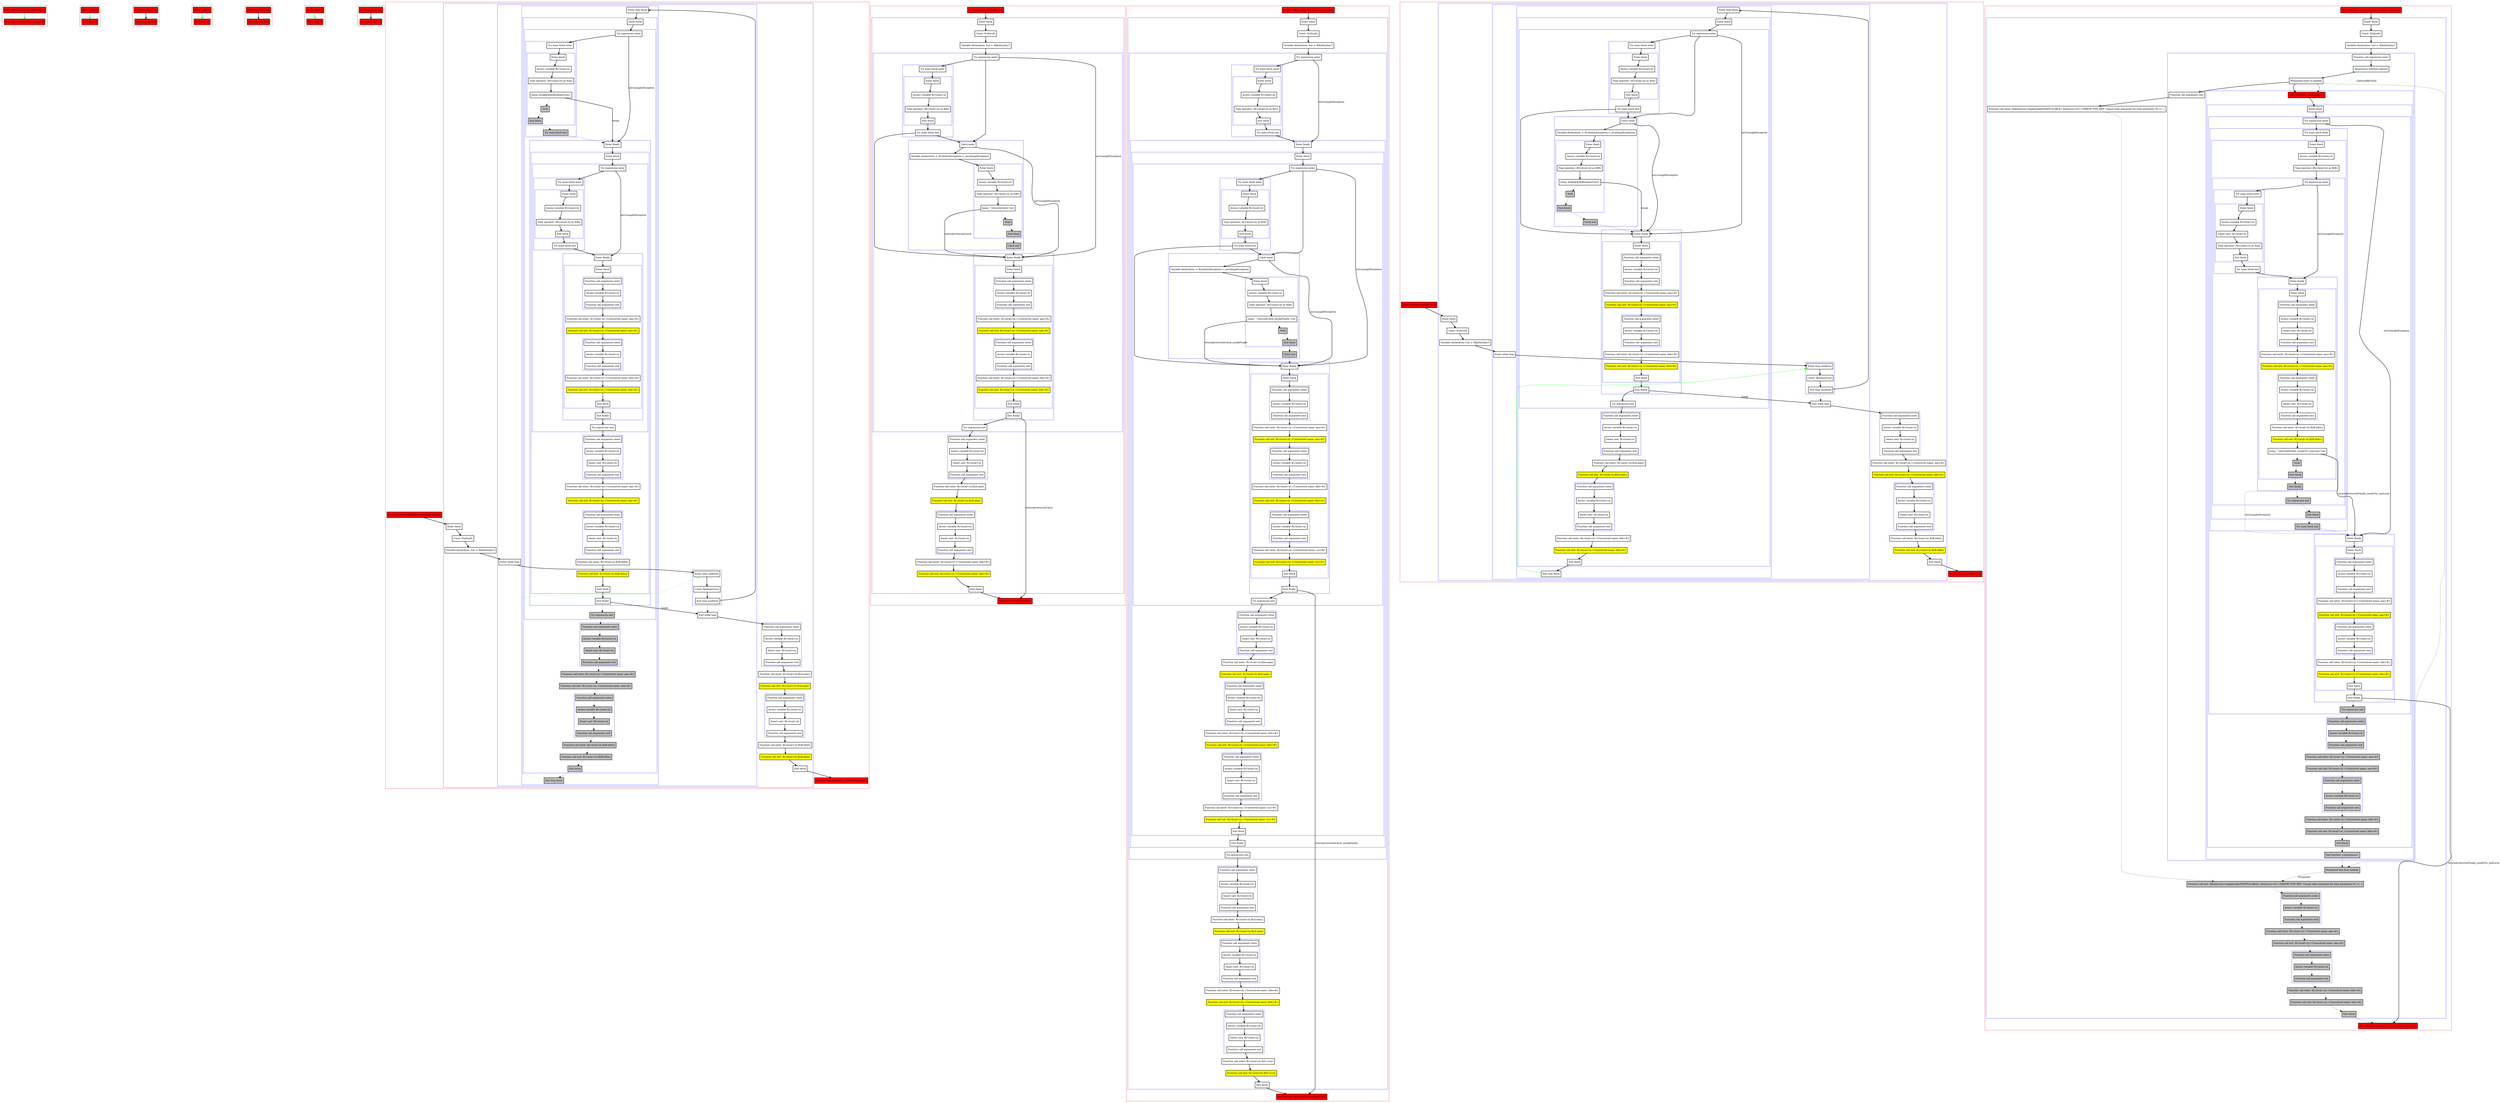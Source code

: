 digraph castInTryWithJump_fir_kt {
    graph [nodesep=3]
    node [shape=box penwidth=2]
    edge [penwidth=2]

    subgraph cluster_0 {
        color=red
        0 [label="Enter file castInTryWithJump.fir.kt" style="filled" fillcolor=red];
        1 [label="Exit file castInTryWithJump.fir.kt" style="filled" fillcolor=red];
    }
    0 -> {1} [color=green];

    subgraph cluster_1 {
        color=red
        2 [label="Enter class A" style="filled" fillcolor=red];
        3 [label="Exit class A" style="filled" fillcolor=red];
    }
    2 -> {3} [color=green];

    subgraph cluster_2 {
        color=red
        4 [label="Enter function aaa" style="filled" fillcolor=red];
        5 [label="Exit function aaa" style="filled" fillcolor=red];
    }
    4 -> {5};

    subgraph cluster_3 {
        color=red
        6 [label="Enter class B" style="filled" fillcolor=red];
        7 [label="Exit class B" style="filled" fillcolor=red];
    }
    6 -> {7} [color=green];

    subgraph cluster_4 {
        color=red
        8 [label="Enter function bbb" style="filled" fillcolor=red];
        9 [label="Exit function bbb" style="filled" fillcolor=red];
    }
    8 -> {9};

    subgraph cluster_5 {
        color=red
        10 [label="Enter class C" style="filled" fillcolor=red];
        11 [label="Exit class C" style="filled" fillcolor=red];
    }
    10 -> {11} [color=green];

    subgraph cluster_6 {
        color=red
        12 [label="Enter function ccc" style="filled" fillcolor=red];
        13 [label="Exit function ccc" style="filled" fillcolor=red];
    }
    12 -> {13};

    subgraph cluster_7 {
        color=red
        14 [label="Enter function breakInTry_withNestedFinally" style="filled" fillcolor=red];
        subgraph cluster_8 {
            color=blue
            15 [label="Enter block"];
            16 [label="Const: Null(null)"];
            17 [label="Variable declaration: lvar x: R|kotlin/Any?|"];
            subgraph cluster_9 {
                color=blue
                18 [label="Enter while loop"];
                subgraph cluster_10 {
                    color=blue
                    19 [label="Enter loop condition"];
                    20 [label="Const: Boolean(true)"];
                    21 [label="Exit loop condition"];
                }
                subgraph cluster_11 {
                    color=blue
                    22 [label="Enter loop block"];
                    subgraph cluster_12 {
                        color=blue
                        23 [label="Enter block"];
                        subgraph cluster_13 {
                            color=blue
                            24 [label="Try expression enter"];
                            subgraph cluster_14 {
                                color=blue
                                25 [label="Try main block enter"];
                                subgraph cluster_15 {
                                    color=blue
                                    26 [label="Enter block"];
                                    27 [label="Access variable R|<local>/x|"];
                                    28 [label="Type operator: (R|<local>/x| as R|A|)"];
                                    29 [label="Jump: break@@@[Boolean(true)] "];
                                    30 [label="Stub" style="filled" fillcolor=gray];
                                    31 [label="Exit block" style="filled" fillcolor=gray];
                                }
                                32 [label="Try main block exit" style="filled" fillcolor=gray];
                            }
                            subgraph cluster_16 {
                                color=blue
                                33 [label="Enter finally"];
                                subgraph cluster_17 {
                                    color=blue
                                    34 [label="Enter block"];
                                    subgraph cluster_18 {
                                        color=blue
                                        35 [label="Try expression enter"];
                                        subgraph cluster_19 {
                                            color=blue
                                            36 [label="Try main block enter"];
                                            subgraph cluster_20 {
                                                color=blue
                                                37 [label="Enter block"];
                                                38 [label="Access variable R|<local>/x|"];
                                                39 [label="Type operator: (R|<local>/x| as R|B|)"];
                                                40 [label="Exit block"];
                                            }
                                            41 [label="Try main block exit"];
                                        }
                                        subgraph cluster_21 {
                                            color=blue
                                            42 [label="Enter finally"];
                                            subgraph cluster_22 {
                                                color=blue
                                                43 [label="Enter block"];
                                                subgraph cluster_23 {
                                                    color=blue
                                                    44 [label="Function call arguments enter"];
                                                    45 [label="Access variable R|<local>/x|"];
                                                    46 [label="Function call arguments exit"];
                                                }
                                                47 [label="Function call enter: R|<local>/x|.<Unresolved name: aaa>#()"];
                                                48 [label="Function call exit: R|<local>/x|.<Unresolved name: aaa>#()" style="filled" fillcolor=yellow];
                                                subgraph cluster_24 {
                                                    color=blue
                                                    49 [label="Function call arguments enter"];
                                                    50 [label="Access variable R|<local>/x|"];
                                                    51 [label="Function call arguments exit"];
                                                }
                                                52 [label="Function call enter: R|<local>/x|.<Unresolved name: bbb>#()"];
                                                53 [label="Function call exit: R|<local>/x|.<Unresolved name: bbb>#()" style="filled" fillcolor=yellow];
                                                54 [label="Exit block"];
                                            }
                                            55 [label="Exit finally"];
                                        }
                                        56 [label="Try expression exit"];
                                    }
                                    subgraph cluster_25 {
                                        color=blue
                                        57 [label="Function call arguments enter"];
                                        58 [label="Access variable R|<local>/x|"];
                                        59 [label="Smart cast: R|<local>/x|"];
                                        60 [label="Function call arguments exit"];
                                    }
                                    61 [label="Function call enter: R|<local>/x|.<Unresolved name: aaa>#()"];
                                    62 [label="Function call exit: R|<local>/x|.<Unresolved name: aaa>#()" style="filled" fillcolor=yellow];
                                    subgraph cluster_26 {
                                        color=blue
                                        63 [label="Function call arguments enter"];
                                        64 [label="Access variable R|<local>/x|"];
                                        65 [label="Smart cast: R|<local>/x|"];
                                        66 [label="Function call arguments exit"];
                                    }
                                    67 [label="Function call enter: R|<local>/x|.R|/B.bbb|()"];
                                    68 [label="Function call exit: R|<local>/x|.R|/B.bbb|()" style="filled" fillcolor=yellow];
                                    69 [label="Exit block"];
                                }
                                70 [label="Exit finally"];
                            }
                            71 [label="Try expression exit" style="filled" fillcolor=gray];
                        }
                        subgraph cluster_27 {
                            color=blue
                            72 [label="Function call arguments enter" style="filled" fillcolor=gray];
                            73 [label="Access variable R|<local>/x|" style="filled" fillcolor=gray];
                            74 [label="Smart cast: R|<local>/x|" style="filled" fillcolor=gray];
                            75 [label="Function call arguments exit" style="filled" fillcolor=gray];
                        }
                        76 [label="Function call enter: R|<local>/x|.<Unresolved name: aaa>#()" style="filled" fillcolor=gray];
                        77 [label="Function call exit: R|<local>/x|.<Unresolved name: aaa>#()" style="filled" fillcolor=gray];
                        subgraph cluster_28 {
                            color=blue
                            78 [label="Function call arguments enter" style="filled" fillcolor=gray];
                            79 [label="Access variable R|<local>/x|" style="filled" fillcolor=gray];
                            80 [label="Smart cast: R|<local>/x|" style="filled" fillcolor=gray];
                            81 [label="Function call arguments exit" style="filled" fillcolor=gray];
                        }
                        82 [label="Function call enter: R|<local>/x|.R|/B.bbb|()" style="filled" fillcolor=gray];
                        83 [label="Function call exit: R|<local>/x|.R|/B.bbb|()" style="filled" fillcolor=gray];
                        84 [label="Exit block" style="filled" fillcolor=gray];
                    }
                    85 [label="Exit loop block" style="filled" fillcolor=gray];
                }
                86 [label="Exit while loop"];
            }
            subgraph cluster_29 {
                color=blue
                87 [label="Function call arguments enter"];
                88 [label="Access variable R|<local>/x|"];
                89 [label="Smart cast: R|<local>/x|"];
                90 [label="Function call arguments exit"];
            }
            91 [label="Function call enter: R|<local>/x|.R|/A.aaa|()"];
            92 [label="Function call exit: R|<local>/x|.R|/A.aaa|()" style="filled" fillcolor=yellow];
            subgraph cluster_30 {
                color=blue
                93 [label="Function call arguments enter"];
                94 [label="Access variable R|<local>/x|"];
                95 [label="Smart cast: R|<local>/x|"];
                96 [label="Function call arguments exit"];
            }
            97 [label="Function call enter: R|<local>/x|.R|/B.bbb|()"];
            98 [label="Function call exit: R|<local>/x|.R|/B.bbb|()" style="filled" fillcolor=yellow];
            99 [label="Exit block"];
        }
        100 [label="Exit function breakInTry_withNestedFinally" style="filled" fillcolor=red];
    }
    14 -> {15};
    15 -> {16};
    16 -> {17};
    17 -> {18};
    18 -> {19};
    19 -> {20};
    20 -> {21};
    21 -> {22};
    21 -> {86} [style=dotted];
    22 -> {23};
    23 -> {24};
    24 -> {25};
    24 -> {33} [label="onUncaughtException"];
    25 -> {26};
    26 -> {27};
    27 -> {28};
    28 -> {29};
    29 -> {33} [label="break"];
    29 -> {30} [style=dotted];
    30 -> {31} [style=dotted];
    31 -> {32} [style=dotted];
    32 -> {33} [style=dotted];
    33 -> {34};
    34 -> {35};
    35 -> {36};
    35 -> {42} [label="onUncaughtException"];
    36 -> {37};
    37 -> {38};
    38 -> {39};
    39 -> {40};
    40 -> {41};
    41 -> {42};
    42 -> {43};
    43 -> {44};
    44 -> {45};
    45 -> {46};
    46 -> {47};
    47 -> {48};
    48 -> {49};
    49 -> {50};
    50 -> {51};
    51 -> {52};
    52 -> {53};
    53 -> {54};
    54 -> {55};
    55 -> {56};
    56 -> {57};
    57 -> {58};
    58 -> {59};
    59 -> {60};
    60 -> {61};
    61 -> {62};
    62 -> {63};
    63 -> {64};
    64 -> {65};
    65 -> {66};
    66 -> {67};
    67 -> {68};
    68 -> {69};
    69 -> {70};
    70 -> {86} [label="break"];
    70 -> {71} [style=dotted];
    71 -> {72} [style=dotted];
    72 -> {73} [style=dotted];
    73 -> {74} [style=dotted];
    74 -> {75} [style=dotted];
    75 -> {76} [style=dotted];
    76 -> {77} [style=dotted];
    77 -> {78} [style=dotted];
    78 -> {79} [style=dotted];
    79 -> {80} [style=dotted];
    80 -> {81} [style=dotted];
    81 -> {82} [style=dotted];
    82 -> {83} [style=dotted];
    83 -> {84} [style=dotted];
    84 -> {85} [style=dotted];
    85 -> {19} [color=green style=dotted];
    86 -> {87};
    87 -> {88};
    88 -> {89};
    89 -> {90};
    90 -> {91};
    91 -> {92};
    92 -> {93};
    93 -> {94};
    94 -> {95};
    95 -> {96};
    96 -> {97};
    97 -> {98};
    98 -> {99};
    99 -> {100};

    subgraph cluster_31 {
        color=red
        101 [label="Enter function returnInCatch" style="filled" fillcolor=red];
        subgraph cluster_32 {
            color=blue
            102 [label="Enter block"];
            103 [label="Const: Null(null)"];
            104 [label="Variable declaration: lvar x: R|kotlin/Any?|"];
            subgraph cluster_33 {
                color=blue
                105 [label="Try expression enter"];
                subgraph cluster_34 {
                    color=blue
                    106 [label="Try main block enter"];
                    subgraph cluster_35 {
                        color=blue
                        107 [label="Enter block"];
                        108 [label="Access variable R|<local>/x|"];
                        109 [label="Type operator: (R|<local>/x| as R|A|)"];
                        110 [label="Exit block"];
                    }
                    111 [label="Try main block exit"];
                }
                subgraph cluster_36 {
                    color=blue
                    112 [label="Catch enter"];
                    113 [label="Variable declaration: e: R|{kotlin/Exception=} java/lang/Exception|"];
                    subgraph cluster_37 {
                        color=blue
                        114 [label="Enter block"];
                        115 [label="Access variable R|<local>/x|"];
                        116 [label="Type operator: (R|<local>/x| as R|B|)"];
                        117 [label="Jump: ^returnInCatch Unit"];
                        118 [label="Stub" style="filled" fillcolor=gray];
                        119 [label="Exit block" style="filled" fillcolor=gray];
                    }
                    120 [label="Catch exit" style="filled" fillcolor=gray];
                }
                subgraph cluster_38 {
                    color=blue
                    121 [label="Enter finally"];
                    subgraph cluster_39 {
                        color=blue
                        122 [label="Enter block"];
                        subgraph cluster_40 {
                            color=blue
                            123 [label="Function call arguments enter"];
                            124 [label="Access variable R|<local>/x|"];
                            125 [label="Function call arguments exit"];
                        }
                        126 [label="Function call enter: R|<local>/x|.<Unresolved name: aaa>#()"];
                        127 [label="Function call exit: R|<local>/x|.<Unresolved name: aaa>#()" style="filled" fillcolor=yellow];
                        subgraph cluster_41 {
                            color=blue
                            128 [label="Function call arguments enter"];
                            129 [label="Access variable R|<local>/x|"];
                            130 [label="Function call arguments exit"];
                        }
                        131 [label="Function call enter: R|<local>/x|.<Unresolved name: bbb>#()"];
                        132 [label="Function call exit: R|<local>/x|.<Unresolved name: bbb>#()" style="filled" fillcolor=yellow];
                        133 [label="Exit block"];
                    }
                    134 [label="Exit finally"];
                }
                135 [label="Try expression exit"];
            }
            subgraph cluster_42 {
                color=blue
                136 [label="Function call arguments enter"];
                137 [label="Access variable R|<local>/x|"];
                138 [label="Smart cast: R|<local>/x|"];
                139 [label="Function call arguments exit"];
            }
            140 [label="Function call enter: R|<local>/x|.R|/A.aaa|()"];
            141 [label="Function call exit: R|<local>/x|.R|/A.aaa|()" style="filled" fillcolor=yellow];
            subgraph cluster_43 {
                color=blue
                142 [label="Function call arguments enter"];
                143 [label="Access variable R|<local>/x|"];
                144 [label="Smart cast: R|<local>/x|"];
                145 [label="Function call arguments exit"];
            }
            146 [label="Function call enter: R|<local>/x|.<Unresolved name: bbb>#()"];
            147 [label="Function call exit: R|<local>/x|.<Unresolved name: bbb>#()" style="filled" fillcolor=yellow];
            148 [label="Exit block"];
        }
        149 [label="Exit function returnInCatch" style="filled" fillcolor=red];
    }
    101 -> {102};
    102 -> {103};
    103 -> {104};
    104 -> {105};
    105 -> {106 112};
    105 -> {121} [label="onUncaughtException"];
    106 -> {107};
    107 -> {108};
    108 -> {109};
    109 -> {110};
    110 -> {111};
    111 -> {112 121};
    112 -> {113};
    112 -> {121} [label="onUncaughtException"];
    113 -> {114};
    114 -> {115};
    115 -> {116};
    116 -> {117};
    117 -> {121} [label="return@/returnInCatch"];
    117 -> {118} [style=dotted];
    118 -> {119} [style=dotted];
    119 -> {120} [style=dotted];
    120 -> {121} [style=dotted];
    121 -> {122};
    122 -> {123};
    123 -> {124};
    124 -> {125};
    125 -> {126};
    126 -> {127};
    127 -> {128};
    128 -> {129};
    129 -> {130};
    130 -> {131};
    131 -> {132};
    132 -> {133};
    133 -> {134};
    134 -> {135};
    134 -> {149} [label="return@/returnInCatch"];
    135 -> {136};
    136 -> {137};
    137 -> {138};
    138 -> {139};
    139 -> {140};
    140 -> {141};
    141 -> {142};
    142 -> {143};
    143 -> {144};
    144 -> {145};
    145 -> {146};
    146 -> {147};
    147 -> {148};
    148 -> {149};

    subgraph cluster_44 {
        color=red
        150 [label="Enter function returnInCatch_insideFinally" style="filled" fillcolor=red];
        subgraph cluster_45 {
            color=blue
            151 [label="Enter block"];
            152 [label="Const: Null(null)"];
            153 [label="Variable declaration: lvar x: R|kotlin/Any?|"];
            subgraph cluster_46 {
                color=blue
                154 [label="Try expression enter"];
                subgraph cluster_47 {
                    color=blue
                    155 [label="Try main block enter"];
                    subgraph cluster_48 {
                        color=blue
                        156 [label="Enter block"];
                        157 [label="Access variable R|<local>/x|"];
                        158 [label="Type operator: (R|<local>/x| as R|C|)"];
                        159 [label="Exit block"];
                    }
                    160 [label="Try main block exit"];
                }
                subgraph cluster_49 {
                    color=blue
                    161 [label="Enter finally"];
                    subgraph cluster_50 {
                        color=blue
                        162 [label="Enter block"];
                        subgraph cluster_51 {
                            color=blue
                            163 [label="Try expression enter"];
                            subgraph cluster_52 {
                                color=blue
                                164 [label="Try main block enter"];
                                subgraph cluster_53 {
                                    color=blue
                                    165 [label="Enter block"];
                                    166 [label="Access variable R|<local>/x|"];
                                    167 [label="Type operator: (R|<local>/x| as R|A|)"];
                                    168 [label="Exit block"];
                                }
                                169 [label="Try main block exit"];
                            }
                            subgraph cluster_54 {
                                color=blue
                                170 [label="Catch enter"];
                                171 [label="Variable declaration: e: R|{kotlin/Exception=} java/lang/Exception|"];
                                subgraph cluster_55 {
                                    color=blue
                                    172 [label="Enter block"];
                                    173 [label="Access variable R|<local>/x|"];
                                    174 [label="Type operator: (R|<local>/x| as R|B|)"];
                                    175 [label="Jump: ^returnInCatch_insideFinally Unit"];
                                    176 [label="Stub" style="filled" fillcolor=gray];
                                    177 [label="Exit block" style="filled" fillcolor=gray];
                                }
                                178 [label="Catch exit" style="filled" fillcolor=gray];
                            }
                            subgraph cluster_56 {
                                color=blue
                                179 [label="Enter finally"];
                                subgraph cluster_57 {
                                    color=blue
                                    180 [label="Enter block"];
                                    subgraph cluster_58 {
                                        color=blue
                                        181 [label="Function call arguments enter"];
                                        182 [label="Access variable R|<local>/x|"];
                                        183 [label="Function call arguments exit"];
                                    }
                                    184 [label="Function call enter: R|<local>/x|.<Unresolved name: aaa>#()"];
                                    185 [label="Function call exit: R|<local>/x|.<Unresolved name: aaa>#()" style="filled" fillcolor=yellow];
                                    subgraph cluster_59 {
                                        color=blue
                                        186 [label="Function call arguments enter"];
                                        187 [label="Access variable R|<local>/x|"];
                                        188 [label="Function call arguments exit"];
                                    }
                                    189 [label="Function call enter: R|<local>/x|.<Unresolved name: bbb>#()"];
                                    190 [label="Function call exit: R|<local>/x|.<Unresolved name: bbb>#()" style="filled" fillcolor=yellow];
                                    subgraph cluster_60 {
                                        color=blue
                                        191 [label="Function call arguments enter"];
                                        192 [label="Access variable R|<local>/x|"];
                                        193 [label="Function call arguments exit"];
                                    }
                                    194 [label="Function call enter: R|<local>/x|.<Unresolved name: ccc>#()"];
                                    195 [label="Function call exit: R|<local>/x|.<Unresolved name: ccc>#()" style="filled" fillcolor=yellow];
                                    196 [label="Exit block"];
                                }
                                197 [label="Exit finally"];
                            }
                            198 [label="Try expression exit"];
                        }
                        subgraph cluster_61 {
                            color=blue
                            199 [label="Function call arguments enter"];
                            200 [label="Access variable R|<local>/x|"];
                            201 [label="Smart cast: R|<local>/x|"];
                            202 [label="Function call arguments exit"];
                        }
                        203 [label="Function call enter: R|<local>/x|.R|/A.aaa|()"];
                        204 [label="Function call exit: R|<local>/x|.R|/A.aaa|()" style="filled" fillcolor=yellow];
                        subgraph cluster_62 {
                            color=blue
                            205 [label="Function call arguments enter"];
                            206 [label="Access variable R|<local>/x|"];
                            207 [label="Smart cast: R|<local>/x|"];
                            208 [label="Function call arguments exit"];
                        }
                        209 [label="Function call enter: R|<local>/x|.<Unresolved name: bbb>#()"];
                        210 [label="Function call exit: R|<local>/x|.<Unresolved name: bbb>#()" style="filled" fillcolor=yellow];
                        subgraph cluster_63 {
                            color=blue
                            211 [label="Function call arguments enter"];
                            212 [label="Access variable R|<local>/x|"];
                            213 [label="Smart cast: R|<local>/x|"];
                            214 [label="Function call arguments exit"];
                        }
                        215 [label="Function call enter: R|<local>/x|.<Unresolved name: ccc>#()"];
                        216 [label="Function call exit: R|<local>/x|.<Unresolved name: ccc>#()" style="filled" fillcolor=yellow];
                        217 [label="Exit block"];
                    }
                    218 [label="Exit finally"];
                }
                219 [label="Try expression exit"];
            }
            subgraph cluster_64 {
                color=blue
                220 [label="Function call arguments enter"];
                221 [label="Access variable R|<local>/x|"];
                222 [label="Smart cast: R|<local>/x|"];
                223 [label="Function call arguments exit"];
            }
            224 [label="Function call enter: R|<local>/x|.R|/A.aaa|()"];
            225 [label="Function call exit: R|<local>/x|.R|/A.aaa|()" style="filled" fillcolor=yellow];
            subgraph cluster_65 {
                color=blue
                226 [label="Function call arguments enter"];
                227 [label="Access variable R|<local>/x|"];
                228 [label="Smart cast: R|<local>/x|"];
                229 [label="Function call arguments exit"];
            }
            230 [label="Function call enter: R|<local>/x|.<Unresolved name: bbb>#()"];
            231 [label="Function call exit: R|<local>/x|.<Unresolved name: bbb>#()" style="filled" fillcolor=yellow];
            subgraph cluster_66 {
                color=blue
                232 [label="Function call arguments enter"];
                233 [label="Access variable R|<local>/x|"];
                234 [label="Smart cast: R|<local>/x|"];
                235 [label="Function call arguments exit"];
            }
            236 [label="Function call enter: R|<local>/x|.R|/C.ccc|()"];
            237 [label="Function call exit: R|<local>/x|.R|/C.ccc|()" style="filled" fillcolor=yellow];
            238 [label="Exit block"];
        }
        239 [label="Exit function returnInCatch_insideFinally" style="filled" fillcolor=red];
    }
    150 -> {151};
    151 -> {152};
    152 -> {153};
    153 -> {154};
    154 -> {155};
    154 -> {161} [label="onUncaughtException"];
    155 -> {156};
    156 -> {157};
    157 -> {158};
    158 -> {159};
    159 -> {160};
    160 -> {161};
    161 -> {162};
    162 -> {163};
    163 -> {164 170};
    163 -> {179} [label="onUncaughtException"];
    164 -> {165};
    165 -> {166};
    166 -> {167};
    167 -> {168};
    168 -> {169};
    169 -> {170 179};
    170 -> {171};
    170 -> {179} [label="onUncaughtException"];
    171 -> {172};
    172 -> {173};
    173 -> {174};
    174 -> {175};
    175 -> {179} [label="return@/returnInCatch_insideFinally"];
    175 -> {176} [style=dotted];
    176 -> {177} [style=dotted];
    177 -> {178} [style=dotted];
    178 -> {179} [style=dotted];
    179 -> {180};
    180 -> {181};
    181 -> {182};
    182 -> {183};
    183 -> {184};
    184 -> {185};
    185 -> {186};
    186 -> {187};
    187 -> {188};
    188 -> {189};
    189 -> {190};
    190 -> {191};
    191 -> {192};
    192 -> {193};
    193 -> {194};
    194 -> {195};
    195 -> {196};
    196 -> {197};
    197 -> {198};
    197 -> {239} [label="return@/returnInCatch_insideFinally"];
    198 -> {199};
    199 -> {200};
    200 -> {201};
    201 -> {202};
    202 -> {203};
    203 -> {204};
    204 -> {205};
    205 -> {206};
    206 -> {207};
    207 -> {208};
    208 -> {209};
    209 -> {210};
    210 -> {211};
    211 -> {212};
    212 -> {213};
    213 -> {214};
    214 -> {215};
    215 -> {216};
    216 -> {217};
    217 -> {218};
    218 -> {219};
    219 -> {220};
    220 -> {221};
    221 -> {222};
    222 -> {223};
    223 -> {224};
    224 -> {225};
    225 -> {226};
    226 -> {227};
    227 -> {228};
    228 -> {229};
    229 -> {230};
    230 -> {231};
    231 -> {232};
    232 -> {233};
    233 -> {234};
    234 -> {235};
    235 -> {236};
    236 -> {237};
    237 -> {238};
    238 -> {239};

    subgraph cluster_67 {
        color=red
        240 [label="Enter function breakInCatch" style="filled" fillcolor=red];
        subgraph cluster_68 {
            color=blue
            241 [label="Enter block"];
            242 [label="Const: Null(null)"];
            243 [label="Variable declaration: lvar x: R|kotlin/Any?|"];
            subgraph cluster_69 {
                color=blue
                244 [label="Enter while loop"];
                subgraph cluster_70 {
                    color=blue
                    245 [label="Enter loop condition"];
                    246 [label="Const: Boolean(true)"];
                    247 [label="Exit loop condition"];
                }
                subgraph cluster_71 {
                    color=blue
                    248 [label="Enter loop block"];
                    subgraph cluster_72 {
                        color=blue
                        249 [label="Enter block"];
                        subgraph cluster_73 {
                            color=blue
                            250 [label="Try expression enter"];
                            subgraph cluster_74 {
                                color=blue
                                251 [label="Try main block enter"];
                                subgraph cluster_75 {
                                    color=blue
                                    252 [label="Enter block"];
                                    253 [label="Access variable R|<local>/x|"];
                                    254 [label="Type operator: (R|<local>/x| as R|A|)"];
                                    255 [label="Exit block"];
                                }
                                256 [label="Try main block exit"];
                            }
                            subgraph cluster_76 {
                                color=blue
                                257 [label="Catch enter"];
                                258 [label="Variable declaration: e: R|{kotlin/Exception=} java/lang/Exception|"];
                                subgraph cluster_77 {
                                    color=blue
                                    259 [label="Enter block"];
                                    260 [label="Access variable R|<local>/x|"];
                                    261 [label="Type operator: (R|<local>/x| as R|B|)"];
                                    262 [label="Jump: break@@@[Boolean(true)] "];
                                    263 [label="Stub" style="filled" fillcolor=gray];
                                    264 [label="Exit block" style="filled" fillcolor=gray];
                                }
                                265 [label="Catch exit" style="filled" fillcolor=gray];
                            }
                            subgraph cluster_78 {
                                color=blue
                                266 [label="Enter finally"];
                                subgraph cluster_79 {
                                    color=blue
                                    267 [label="Enter block"];
                                    subgraph cluster_80 {
                                        color=blue
                                        268 [label="Function call arguments enter"];
                                        269 [label="Access variable R|<local>/x|"];
                                        270 [label="Function call arguments exit"];
                                    }
                                    271 [label="Function call enter: R|<local>/x|.<Unresolved name: aaa>#()"];
                                    272 [label="Function call exit: R|<local>/x|.<Unresolved name: aaa>#()" style="filled" fillcolor=yellow];
                                    subgraph cluster_81 {
                                        color=blue
                                        273 [label="Function call arguments enter"];
                                        274 [label="Access variable R|<local>/x|"];
                                        275 [label="Function call arguments exit"];
                                    }
                                    276 [label="Function call enter: R|<local>/x|.<Unresolved name: bbb>#()"];
                                    277 [label="Function call exit: R|<local>/x|.<Unresolved name: bbb>#()" style="filled" fillcolor=yellow];
                                    278 [label="Exit block"];
                                }
                                279 [label="Exit finally"];
                            }
                            280 [label="Try expression exit"];
                        }
                        subgraph cluster_82 {
                            color=blue
                            281 [label="Function call arguments enter"];
                            282 [label="Access variable R|<local>/x|"];
                            283 [label="Smart cast: R|<local>/x|"];
                            284 [label="Function call arguments exit"];
                        }
                        285 [label="Function call enter: R|<local>/x|.R|/A.aaa|()"];
                        286 [label="Function call exit: R|<local>/x|.R|/A.aaa|()" style="filled" fillcolor=yellow];
                        subgraph cluster_83 {
                            color=blue
                            287 [label="Function call arguments enter"];
                            288 [label="Access variable R|<local>/x|"];
                            289 [label="Smart cast: R|<local>/x|"];
                            290 [label="Function call arguments exit"];
                        }
                        291 [label="Function call enter: R|<local>/x|.<Unresolved name: bbb>#()"];
                        292 [label="Function call exit: R|<local>/x|.<Unresolved name: bbb>#()" style="filled" fillcolor=yellow];
                        293 [label="Exit block"];
                    }
                    294 [label="Exit loop block"];
                }
                295 [label="Exit while loop"];
            }
            subgraph cluster_84 {
                color=blue
                296 [label="Function call arguments enter"];
                297 [label="Access variable R|<local>/x|"];
                298 [label="Smart cast: R|<local>/x|"];
                299 [label="Function call arguments exit"];
            }
            300 [label="Function call enter: R|<local>/x|.<Unresolved name: aaa>#()"];
            301 [label="Function call exit: R|<local>/x|.<Unresolved name: aaa>#()" style="filled" fillcolor=yellow];
            subgraph cluster_85 {
                color=blue
                302 [label="Function call arguments enter"];
                303 [label="Access variable R|<local>/x|"];
                304 [label="Smart cast: R|<local>/x|"];
                305 [label="Function call arguments exit"];
            }
            306 [label="Function call enter: R|<local>/x|.R|/B.bbb|()"];
            307 [label="Function call exit: R|<local>/x|.R|/B.bbb|()" style="filled" fillcolor=yellow];
            308 [label="Exit block"];
        }
        309 [label="Exit function breakInCatch" style="filled" fillcolor=red];
    }
    240 -> {241};
    241 -> {242};
    242 -> {243};
    243 -> {244};
    244 -> {245};
    245 -> {246};
    246 -> {247};
    247 -> {248};
    247 -> {295} [style=dotted];
    248 -> {249};
    249 -> {250};
    250 -> {251 257};
    250 -> {266} [label="onUncaughtException"];
    251 -> {252};
    252 -> {253};
    253 -> {254};
    254 -> {255};
    255 -> {256};
    256 -> {257 266};
    257 -> {258};
    257 -> {266} [label="onUncaughtException"];
    258 -> {259};
    259 -> {260};
    260 -> {261};
    261 -> {262};
    262 -> {266} [label="break"];
    262 -> {263} [style=dotted];
    263 -> {264} [style=dotted];
    264 -> {265} [style=dotted];
    265 -> {266} [style=dotted];
    266 -> {267};
    267 -> {268};
    268 -> {269};
    269 -> {270};
    270 -> {271};
    271 -> {272};
    272 -> {273};
    273 -> {274};
    274 -> {275};
    275 -> {276};
    276 -> {277};
    277 -> {278};
    278 -> {279};
    279 -> {280};
    279 -> {295} [label="break"];
    280 -> {281};
    281 -> {282};
    282 -> {283};
    283 -> {284};
    284 -> {285};
    285 -> {286};
    286 -> {287};
    287 -> {288};
    288 -> {289};
    289 -> {290};
    290 -> {291};
    291 -> {292};
    292 -> {293};
    293 -> {294};
    294 -> {245} [color=green style=dashed];
    295 -> {296};
    296 -> {297};
    297 -> {298};
    298 -> {299};
    299 -> {300};
    300 -> {301};
    301 -> {302};
    302 -> {303};
    303 -> {304};
    304 -> {305};
    305 -> {306};
    306 -> {307};
    307 -> {308};
    308 -> {309};

    subgraph cluster_86 {
        color=red
        310 [label="Enter function returnInFinally_insideTry_nonLocal" style="filled" fillcolor=red];
        subgraph cluster_87 {
            color=blue
            311 [label="Enter block"];
            312 [label="Const: Null(null)"];
            313 [label="Variable declaration: lvar x: R|kotlin/Any?|"];
            subgraph cluster_88 {
                color=blue
                314 [label="Function call arguments enter"];
                315 [label="Anonymous function capture"];
                316 [label="Postponed enter to lambda"];
                subgraph cluster_89 {
                    color=blue
                    317 [label="Enter function <anonymous>" style="filled" fillcolor=red];
                    subgraph cluster_90 {
                        color=blue
                        318 [label="Enter block"];
                        subgraph cluster_91 {
                            color=blue
                            319 [label="Try expression enter"];
                            subgraph cluster_92 {
                                color=blue
                                320 [label="Try main block enter"];
                                subgraph cluster_93 {
                                    color=blue
                                    321 [label="Enter block"];
                                    322 [label="Access variable R|<local>/x|"];
                                    323 [label="Type operator: (R|<local>/x| as R|B|)"];
                                    subgraph cluster_94 {
                                        color=blue
                                        324 [label="Try expression enter"];
                                        subgraph cluster_95 {
                                            color=blue
                                            325 [label="Try main block enter"];
                                            subgraph cluster_96 {
                                                color=blue
                                                326 [label="Enter block"];
                                                327 [label="Access variable R|<local>/x|"];
                                                328 [label="Smart cast: R|<local>/x|"];
                                                329 [label="Type operator: (R|<local>/x| as R|A|)"];
                                                330 [label="Exit block"];
                                            }
                                            331 [label="Try main block exit"];
                                        }
                                        subgraph cluster_97 {
                                            color=blue
                                            332 [label="Enter finally"];
                                            subgraph cluster_98 {
                                                color=blue
                                                333 [label="Enter block"];
                                                subgraph cluster_99 {
                                                    color=blue
                                                    334 [label="Function call arguments enter"];
                                                    335 [label="Access variable R|<local>/x|"];
                                                    336 [label="Smart cast: R|<local>/x|"];
                                                    337 [label="Function call arguments exit"];
                                                }
                                                338 [label="Function call enter: R|<local>/x|.<Unresolved name: aaa>#()"];
                                                339 [label="Function call exit: R|<local>/x|.<Unresolved name: aaa>#()" style="filled" fillcolor=yellow];
                                                subgraph cluster_100 {
                                                    color=blue
                                                    340 [label="Function call arguments enter"];
                                                    341 [label="Access variable R|<local>/x|"];
                                                    342 [label="Smart cast: R|<local>/x|"];
                                                    343 [label="Function call arguments exit"];
                                                }
                                                344 [label="Function call enter: R|<local>/x|.R|/B.bbb|()"];
                                                345 [label="Function call exit: R|<local>/x|.R|/B.bbb|()" style="filled" fillcolor=yellow];
                                                346 [label="Jump: ^returnInFinally_insideTry_nonLocal Unit"];
                                                347 [label="Stub" style="filled" fillcolor=gray];
                                                348 [label="Exit block" style="filled" fillcolor=gray];
                                            }
                                            349 [label="Exit finally" style="filled" fillcolor=gray];
                                        }
                                        350 [label="Try expression exit" style="filled" fillcolor=gray];
                                    }
                                    351 [label="Exit block" style="filled" fillcolor=gray];
                                }
                                352 [label="Try main block exit" style="filled" fillcolor=gray];
                            }
                            subgraph cluster_101 {
                                color=blue
                                353 [label="Enter finally"];
                                subgraph cluster_102 {
                                    color=blue
                                    354 [label="Enter block"];
                                    subgraph cluster_103 {
                                        color=blue
                                        355 [label="Function call arguments enter"];
                                        356 [label="Access variable R|<local>/x|"];
                                        357 [label="Function call arguments exit"];
                                    }
                                    358 [label="Function call enter: R|<local>/x|.<Unresolved name: aaa>#()"];
                                    359 [label="Function call exit: R|<local>/x|.<Unresolved name: aaa>#()" style="filled" fillcolor=yellow];
                                    subgraph cluster_104 {
                                        color=blue
                                        360 [label="Function call arguments enter"];
                                        361 [label="Access variable R|<local>/x|"];
                                        362 [label="Function call arguments exit"];
                                    }
                                    363 [label="Function call enter: R|<local>/x|.<Unresolved name: bbb>#()"];
                                    364 [label="Function call exit: R|<local>/x|.<Unresolved name: bbb>#()" style="filled" fillcolor=yellow];
                                    365 [label="Exit block"];
                                }
                                366 [label="Exit finally"];
                            }
                            367 [label="Try expression exit" style="filled" fillcolor=gray];
                        }
                        subgraph cluster_105 {
                            color=blue
                            368 [label="Function call arguments enter" style="filled" fillcolor=gray];
                            369 [label="Access variable R|<local>/x|" style="filled" fillcolor=gray];
                            370 [label="Function call arguments exit" style="filled" fillcolor=gray];
                        }
                        371 [label="Function call enter: R|<local>/x|.<Unresolved name: aaa>#()" style="filled" fillcolor=gray];
                        372 [label="Function call exit: R|<local>/x|.<Unresolved name: aaa>#()" style="filled" fillcolor=gray];
                        subgraph cluster_106 {
                            color=blue
                            373 [label="Function call arguments enter" style="filled" fillcolor=gray];
                            374 [label="Access variable R|<local>/x|" style="filled" fillcolor=gray];
                            375 [label="Function call arguments exit" style="filled" fillcolor=gray];
                        }
                        376 [label="Function call enter: R|<local>/x|.<Unresolved name: bbb>#()" style="filled" fillcolor=gray];
                        377 [label="Function call exit: R|<local>/x|.<Unresolved name: bbb>#()" style="filled" fillcolor=gray];
                        378 [label="Exit block" style="filled" fillcolor=gray];
                    }
                    379 [label="Exit function <anonymous>" style="filled" fillcolor=gray];
                }
                380 [label="Function call arguments exit"];
            }
            381 [label="Function call enter: R|kotlin/run<Inapplicable(INAPPLICABLE): kotlin/run>#|<<ERROR TYPE REF: Cannot infer argument for type parameter R>>(...)"];
            382 [label="Postponed exit from lambda" style="filled" fillcolor=gray];
            383 [label="Function call exit: R|kotlin/run<Inapplicable(INAPPLICABLE): kotlin/run>#|<<ERROR TYPE REF: Cannot infer argument for type parameter R>>(...)" style="filled" fillcolor=gray];
            subgraph cluster_107 {
                color=blue
                384 [label="Function call arguments enter" style="filled" fillcolor=gray];
                385 [label="Access variable R|<local>/x|" style="filled" fillcolor=gray];
                386 [label="Function call arguments exit" style="filled" fillcolor=gray];
            }
            387 [label="Function call enter: R|<local>/x|.<Unresolved name: aaa>#()" style="filled" fillcolor=gray];
            388 [label="Function call exit: R|<local>/x|.<Unresolved name: aaa>#()" style="filled" fillcolor=gray];
            subgraph cluster_108 {
                color=blue
                389 [label="Function call arguments enter" style="filled" fillcolor=gray];
                390 [label="Access variable R|<local>/x|" style="filled" fillcolor=gray];
                391 [label="Function call arguments exit" style="filled" fillcolor=gray];
            }
            392 [label="Function call enter: R|<local>/x|.<Unresolved name: bbb>#()" style="filled" fillcolor=gray];
            393 [label="Function call exit: R|<local>/x|.<Unresolved name: bbb>#()" style="filled" fillcolor=gray];
            394 [label="Exit block" style="filled" fillcolor=gray];
        }
        395 [label="Exit function returnInFinally_insideTry_nonLocal" style="filled" fillcolor=red];
    }
    310 -> {311};
    311 -> {312};
    312 -> {313};
    313 -> {314};
    314 -> {315};
    315 -> {316};
    315 -> {317} [color=green style=dotted label="CapturedByValue"];
    316 -> {317 380};
    316 -> {382} [style=dotted];
    316 -> {317} [style=dashed];
    317 -> {318};
    318 -> {319};
    319 -> {320};
    319 -> {353} [label="onUncaughtException"];
    320 -> {321};
    321 -> {322};
    322 -> {323};
    323 -> {324};
    324 -> {325};
    324 -> {332} [label="onUncaughtException"];
    325 -> {326};
    326 -> {327};
    327 -> {328};
    328 -> {329};
    329 -> {330};
    330 -> {331};
    331 -> {332};
    332 -> {333};
    333 -> {334};
    334 -> {335};
    335 -> {336};
    336 -> {337};
    337 -> {338};
    338 -> {339};
    339 -> {340};
    340 -> {341};
    341 -> {342};
    342 -> {343};
    343 -> {344};
    344 -> {345};
    345 -> {346};
    346 -> {353} [label="return@/returnInFinally_insideTry_nonLocal"];
    346 -> {347} [style=dotted];
    347 -> {348} [style=dotted];
    348 -> {349} [style=dotted];
    349 -> {353} [style=dotted label="onUncaughtException"];
    349 -> {350} [style=dotted];
    350 -> {351} [style=dotted];
    351 -> {352} [style=dotted];
    352 -> {353} [style=dotted];
    353 -> {354};
    354 -> {355};
    355 -> {356};
    356 -> {357};
    357 -> {358};
    358 -> {359};
    359 -> {360};
    360 -> {361};
    361 -> {362};
    362 -> {363};
    363 -> {364};
    364 -> {365};
    365 -> {366};
    366 -> {395} [label="return@/returnInFinally_insideTry_nonLocal"];
    366 -> {367} [style=dotted];
    367 -> {368} [style=dotted];
    368 -> {369} [style=dotted];
    369 -> {370} [style=dotted];
    370 -> {371} [style=dotted];
    371 -> {372} [style=dotted];
    372 -> {373} [style=dotted];
    373 -> {374} [style=dotted];
    374 -> {375} [style=dotted];
    375 -> {376} [style=dotted];
    376 -> {377} [style=dotted];
    377 -> {378} [style=dotted];
    378 -> {379} [style=dotted];
    379 -> {382} [style=dotted];
    380 -> {381};
    381 -> {383} [style=dotted];
    382 -> {383} [style=dotted label="Postponed"];
    383 -> {384} [style=dotted];
    384 -> {385} [style=dotted];
    385 -> {386} [style=dotted];
    386 -> {387} [style=dotted];
    387 -> {388} [style=dotted];
    388 -> {389} [style=dotted];
    389 -> {390} [style=dotted];
    390 -> {391} [style=dotted];
    391 -> {392} [style=dotted];
    392 -> {393} [style=dotted];
    393 -> {394} [style=dotted];
    394 -> {395} [style=dotted];

}
